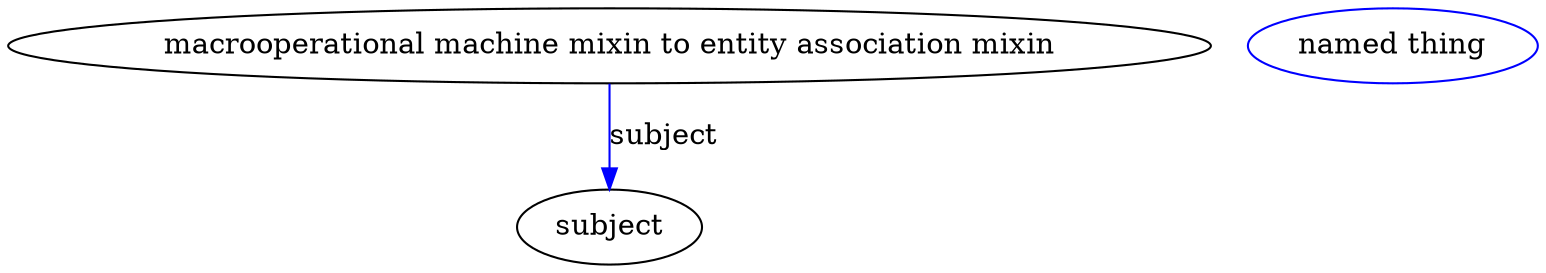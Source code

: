 digraph {
	graph [bb="0,0,734.12,123"];
	node [label="\N"];
	"macrooperational machine mixin to entity association mixin"	[height=0.5,
		label="macrooperational machine mixin to entity association mixin",
		pos="288.57,105",
		width=8.016];
	subject	[height=0.5,
		pos="288.57,18",
		width=1.2277];
	"macrooperational machine mixin to entity association mixin" -> subject	[color=blue,
		label=subject,
		lp="314.57,61.5",
		pos="e,288.57,36.175 288.57,86.799 288.57,75.163 288.57,59.548 288.57,46.237",
		style=solid];
	"macrooperational machine mixin to entity association mixin_subject"	[color=blue,
		height=0.5,
		label="named thing",
		pos="664.57,105",
		width=1.9318];
}
